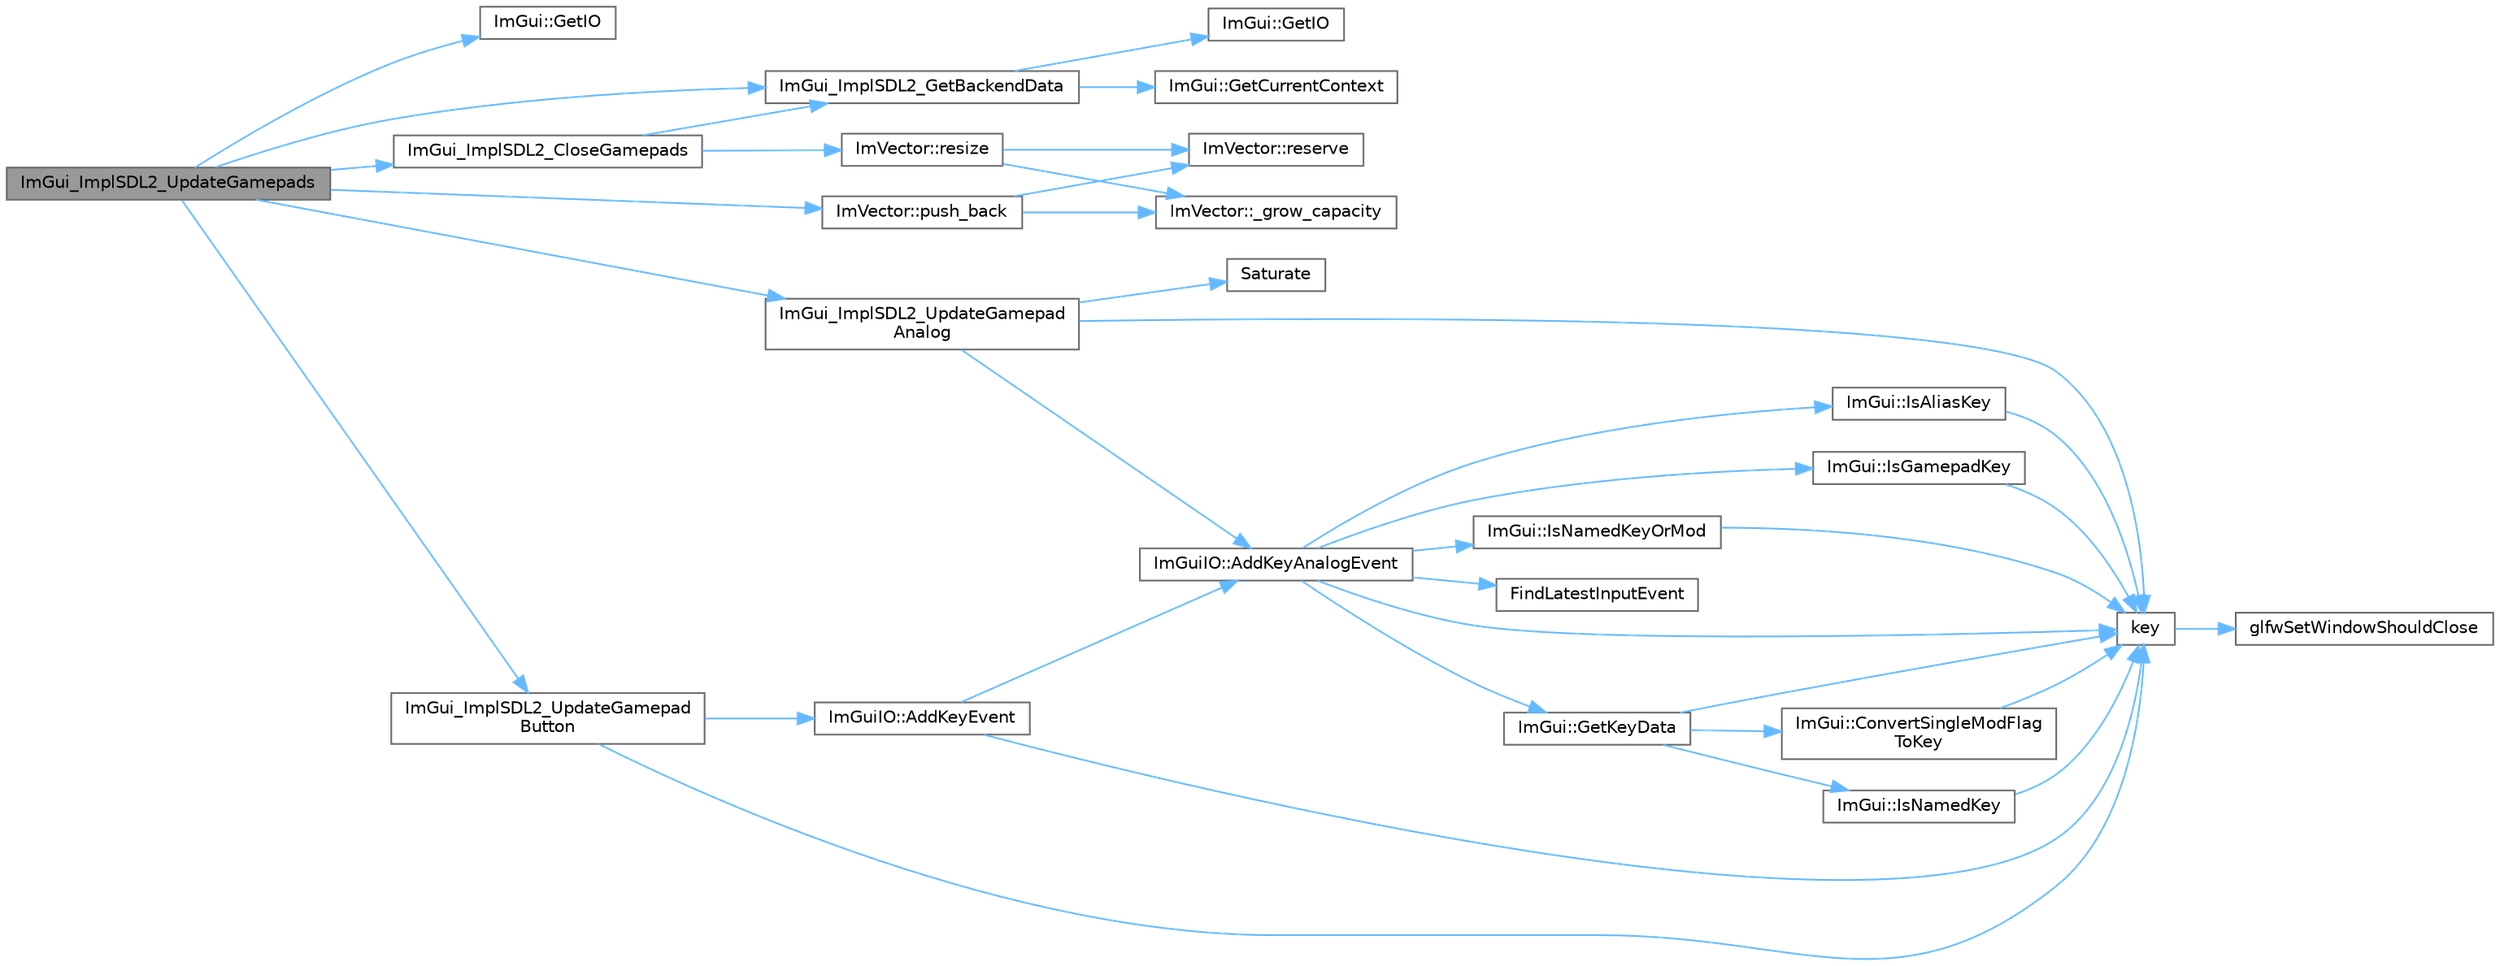 digraph "ImGui_ImplSDL2_UpdateGamepads"
{
 // LATEX_PDF_SIZE
  bgcolor="transparent";
  edge [fontname=Helvetica,fontsize=10,labelfontname=Helvetica,labelfontsize=10];
  node [fontname=Helvetica,fontsize=10,shape=box,height=0.2,width=0.4];
  rankdir="LR";
  Node1 [id="Node000001",label="ImGui_ImplSDL2_UpdateGamepads",height=0.2,width=0.4,color="gray40", fillcolor="grey60", style="filled", fontcolor="black",tooltip=" "];
  Node1 -> Node2 [id="edge37_Node000001_Node000002",color="steelblue1",style="solid",tooltip=" "];
  Node2 [id="Node000002",label="ImGui::GetIO",height=0.2,width=0.4,color="grey40", fillcolor="white", style="filled",URL="$namespace_im_gui.html#a3179e560812f878f3961ce803a5d9302",tooltip=" "];
  Node1 -> Node3 [id="edge38_Node000001_Node000003",color="steelblue1",style="solid",tooltip=" "];
  Node3 [id="Node000003",label="ImGui_ImplSDL2_CloseGamepads",height=0.2,width=0.4,color="grey40", fillcolor="white", style="filled",URL="$imgui__impl__sdl2_8cpp.html#a3be9523b1a37f459f2f06aa3f7a259bb",tooltip=" "];
  Node3 -> Node4 [id="edge39_Node000003_Node000004",color="steelblue1",style="solid",tooltip=" "];
  Node4 [id="Node000004",label="ImGui_ImplSDL2_GetBackendData",height=0.2,width=0.4,color="grey40", fillcolor="white", style="filled",URL="$imgui__impl__sdl2_8cpp.html#a4cbf777d0d8d67b4637ff3ba69b4a16a",tooltip=" "];
  Node4 -> Node5 [id="edge40_Node000004_Node000005",color="steelblue1",style="solid",tooltip=" "];
  Node5 [id="Node000005",label="ImGui::GetCurrentContext",height=0.2,width=0.4,color="grey40", fillcolor="white", style="filled",URL="$namespace_im_gui.html#af557a6de5538099a0f6047eb994bbf42",tooltip=" "];
  Node4 -> Node6 [id="edge41_Node000004_Node000006",color="steelblue1",style="solid",tooltip=" "];
  Node6 [id="Node000006",label="ImGui::GetIO",height=0.2,width=0.4,color="grey40", fillcolor="white", style="filled",URL="$namespace_im_gui.html#a7dea7d0530868f078324f14a308f0c3c",tooltip=" "];
  Node3 -> Node7 [id="edge42_Node000003_Node000007",color="steelblue1",style="solid",tooltip=" "];
  Node7 [id="Node000007",label="ImVector::resize",height=0.2,width=0.4,color="grey40", fillcolor="white", style="filled",URL="$struct_im_vector.html#ac371dd62e56ae486b1a5038cf07eee56",tooltip=" "];
  Node7 -> Node8 [id="edge43_Node000007_Node000008",color="steelblue1",style="solid",tooltip=" "];
  Node8 [id="Node000008",label="ImVector::_grow_capacity",height=0.2,width=0.4,color="grey40", fillcolor="white", style="filled",URL="$struct_im_vector.html#a3a097635d464b1b70dc7d59996a88b28",tooltip=" "];
  Node7 -> Node9 [id="edge44_Node000007_Node000009",color="steelblue1",style="solid",tooltip=" "];
  Node9 [id="Node000009",label="ImVector::reserve",height=0.2,width=0.4,color="grey40", fillcolor="white", style="filled",URL="$struct_im_vector.html#a0f14f5736c3372157856eebb67123b75",tooltip=" "];
  Node1 -> Node4 [id="edge45_Node000001_Node000004",color="steelblue1",style="solid",tooltip=" "];
  Node1 -> Node10 [id="edge46_Node000001_Node000010",color="steelblue1",style="solid",tooltip=" "];
  Node10 [id="Node000010",label="ImGui_ImplSDL2_UpdateGamepad\lAnalog",height=0.2,width=0.4,color="grey40", fillcolor="white", style="filled",URL="$imgui__impl__sdl2_8cpp.html#aa597adca6b8e08d425dd054b13b7b981",tooltip=" "];
  Node10 -> Node11 [id="edge47_Node000010_Node000011",color="steelblue1",style="solid",tooltip=" "];
  Node11 [id="Node000011",label="ImGuiIO::AddKeyAnalogEvent",height=0.2,width=0.4,color="grey40", fillcolor="white", style="filled",URL="$struct_im_gui_i_o.html#ac88dcffd1c6785d00eedd5616315e48c",tooltip=" "];
  Node11 -> Node12 [id="edge48_Node000011_Node000012",color="steelblue1",style="solid",tooltip=" "];
  Node12 [id="Node000012",label="FindLatestInputEvent",height=0.2,width=0.4,color="grey40", fillcolor="white", style="filled",URL="$imgui_8cpp.html#ac07ec3acbc8eefe52f805b1ed55f670a",tooltip=" "];
  Node11 -> Node13 [id="edge49_Node000011_Node000013",color="steelblue1",style="solid",tooltip=" "];
  Node13 [id="Node000013",label="ImGui::GetKeyData",height=0.2,width=0.4,color="grey40", fillcolor="white", style="filled",URL="$namespace_im_gui.html#a6d32d70d6beb45537b605508b78216c3",tooltip=" "];
  Node13 -> Node14 [id="edge50_Node000013_Node000014",color="steelblue1",style="solid",tooltip=" "];
  Node14 [id="Node000014",label="ImGui::ConvertSingleModFlag\lToKey",height=0.2,width=0.4,color="grey40", fillcolor="white", style="filled",URL="$namespace_im_gui.html#ad540a8f07e5834f77f76a84626cdc70e",tooltip=" "];
  Node14 -> Node15 [id="edge51_Node000014_Node000015",color="steelblue1",style="solid",tooltip=" "];
  Node15 [id="Node000015",label="key",height=0.2,width=0.4,color="grey40", fillcolor="white", style="filled",URL="$gears_8c.html#accd6b5b92b78666e36543412d4ac14cd",tooltip=" "];
  Node15 -> Node16 [id="edge52_Node000015_Node000016",color="steelblue1",style="solid",tooltip=" "];
  Node16 [id="Node000016",label="glfwSetWindowShouldClose",height=0.2,width=0.4,color="grey40", fillcolor="white", style="filled",URL="$group__window.html#ga1cadeda7a1e2f224e06a8415d30741aa",tooltip="Sets the close flag of the specified window."];
  Node13 -> Node17 [id="edge53_Node000013_Node000017",color="steelblue1",style="solid",tooltip=" "];
  Node17 [id="Node000017",label="ImGui::IsNamedKey",height=0.2,width=0.4,color="grey40", fillcolor="white", style="filled",URL="$namespace_im_gui.html#a1e6a2ce7696a25d0dd0cf318e3b48a33",tooltip=" "];
  Node17 -> Node15 [id="edge54_Node000017_Node000015",color="steelblue1",style="solid",tooltip=" "];
  Node13 -> Node15 [id="edge55_Node000013_Node000015",color="steelblue1",style="solid",tooltip=" "];
  Node11 -> Node18 [id="edge56_Node000011_Node000018",color="steelblue1",style="solid",tooltip=" "];
  Node18 [id="Node000018",label="ImGui::IsAliasKey",height=0.2,width=0.4,color="grey40", fillcolor="white", style="filled",URL="$namespace_im_gui.html#ac8e09701fd3ff94f49df16ecd6526149",tooltip=" "];
  Node18 -> Node15 [id="edge57_Node000018_Node000015",color="steelblue1",style="solid",tooltip=" "];
  Node11 -> Node19 [id="edge58_Node000011_Node000019",color="steelblue1",style="solid",tooltip=" "];
  Node19 [id="Node000019",label="ImGui::IsGamepadKey",height=0.2,width=0.4,color="grey40", fillcolor="white", style="filled",URL="$namespace_im_gui.html#acbf72e4cb07d326caf3c9b2c29d543d6",tooltip=" "];
  Node19 -> Node15 [id="edge59_Node000019_Node000015",color="steelblue1",style="solid",tooltip=" "];
  Node11 -> Node20 [id="edge60_Node000011_Node000020",color="steelblue1",style="solid",tooltip=" "];
  Node20 [id="Node000020",label="ImGui::IsNamedKeyOrMod",height=0.2,width=0.4,color="grey40", fillcolor="white", style="filled",URL="$namespace_im_gui.html#ad97807fb804a4d11866e5bca7d08d59c",tooltip=" "];
  Node20 -> Node15 [id="edge61_Node000020_Node000015",color="steelblue1",style="solid",tooltip=" "];
  Node11 -> Node15 [id="edge62_Node000011_Node000015",color="steelblue1",style="solid",tooltip=" "];
  Node10 -> Node15 [id="edge63_Node000010_Node000015",color="steelblue1",style="solid",tooltip=" "];
  Node10 -> Node21 [id="edge64_Node000010_Node000021",color="steelblue1",style="solid",tooltip=" "];
  Node21 [id="Node000021",label="Saturate",height=0.2,width=0.4,color="grey40", fillcolor="white", style="filled",URL="$imgui__impl__sdl2_8cpp.html#a741f7497ba921fe9c841162c86a4493d",tooltip=" "];
  Node1 -> Node22 [id="edge65_Node000001_Node000022",color="steelblue1",style="solid",tooltip=" "];
  Node22 [id="Node000022",label="ImGui_ImplSDL2_UpdateGamepad\lButton",height=0.2,width=0.4,color="grey40", fillcolor="white", style="filled",URL="$imgui__impl__sdl2_8cpp.html#ade47a1476d35b1ab416cba6dc5b1ca7d",tooltip=" "];
  Node22 -> Node23 [id="edge66_Node000022_Node000023",color="steelblue1",style="solid",tooltip=" "];
  Node23 [id="Node000023",label="ImGuiIO::AddKeyEvent",height=0.2,width=0.4,color="grey40", fillcolor="white", style="filled",URL="$struct_im_gui_i_o.html#a50c3ab6883647aacdf5153a4dbe2cdbe",tooltip=" "];
  Node23 -> Node11 [id="edge67_Node000023_Node000011",color="steelblue1",style="solid",tooltip=" "];
  Node23 -> Node15 [id="edge68_Node000023_Node000015",color="steelblue1",style="solid",tooltip=" "];
  Node22 -> Node15 [id="edge69_Node000022_Node000015",color="steelblue1",style="solid",tooltip=" "];
  Node1 -> Node24 [id="edge70_Node000001_Node000024",color="steelblue1",style="solid",tooltip=" "];
  Node24 [id="Node000024",label="ImVector::push_back",height=0.2,width=0.4,color="grey40", fillcolor="white", style="filled",URL="$struct_im_vector.html#aab5df48e0711a48bd12f3206e08c4108",tooltip=" "];
  Node24 -> Node8 [id="edge71_Node000024_Node000008",color="steelblue1",style="solid",tooltip=" "];
  Node24 -> Node9 [id="edge72_Node000024_Node000009",color="steelblue1",style="solid",tooltip=" "];
}
